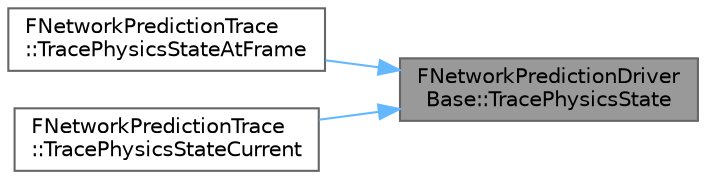 digraph "FNetworkPredictionDriverBase::TracePhysicsState"
{
 // INTERACTIVE_SVG=YES
 // LATEX_PDF_SIZE
  bgcolor="transparent";
  edge [fontname=Helvetica,fontsize=10,labelfontname=Helvetica,labelfontsize=10];
  node [fontname=Helvetica,fontsize=10,shape=box,height=0.2,width=0.4];
  rankdir="RL";
  Node1 [id="Node000001",label="FNetworkPredictionDriver\lBase::TracePhysicsState",height=0.2,width=0.4,color="gray40", fillcolor="grey60", style="filled", fontcolor="black",tooltip=" "];
  Node1 -> Node2 [id="edge1_Node000001_Node000002",dir="back",color="steelblue1",style="solid",tooltip=" "];
  Node2 [id="Node000002",label="FNetworkPredictionTrace\l::TracePhysicsStateAtFrame",height=0.2,width=0.4,color="grey40", fillcolor="white", style="filled",URL="$dd/dad/classFNetworkPredictionTrace.html#a63ba83ffe6e7812a5e9f1368ed271892",tooltip=" "];
  Node1 -> Node3 [id="edge2_Node000001_Node000003",dir="back",color="steelblue1",style="solid",tooltip=" "];
  Node3 [id="Node000003",label="FNetworkPredictionTrace\l::TracePhysicsStateCurrent",height=0.2,width=0.4,color="grey40", fillcolor="white", style="filled",URL="$dd/dad/classFNetworkPredictionTrace.html#a4c72a58ce16fe605a54283eb54a905b8",tooltip=" "];
}
